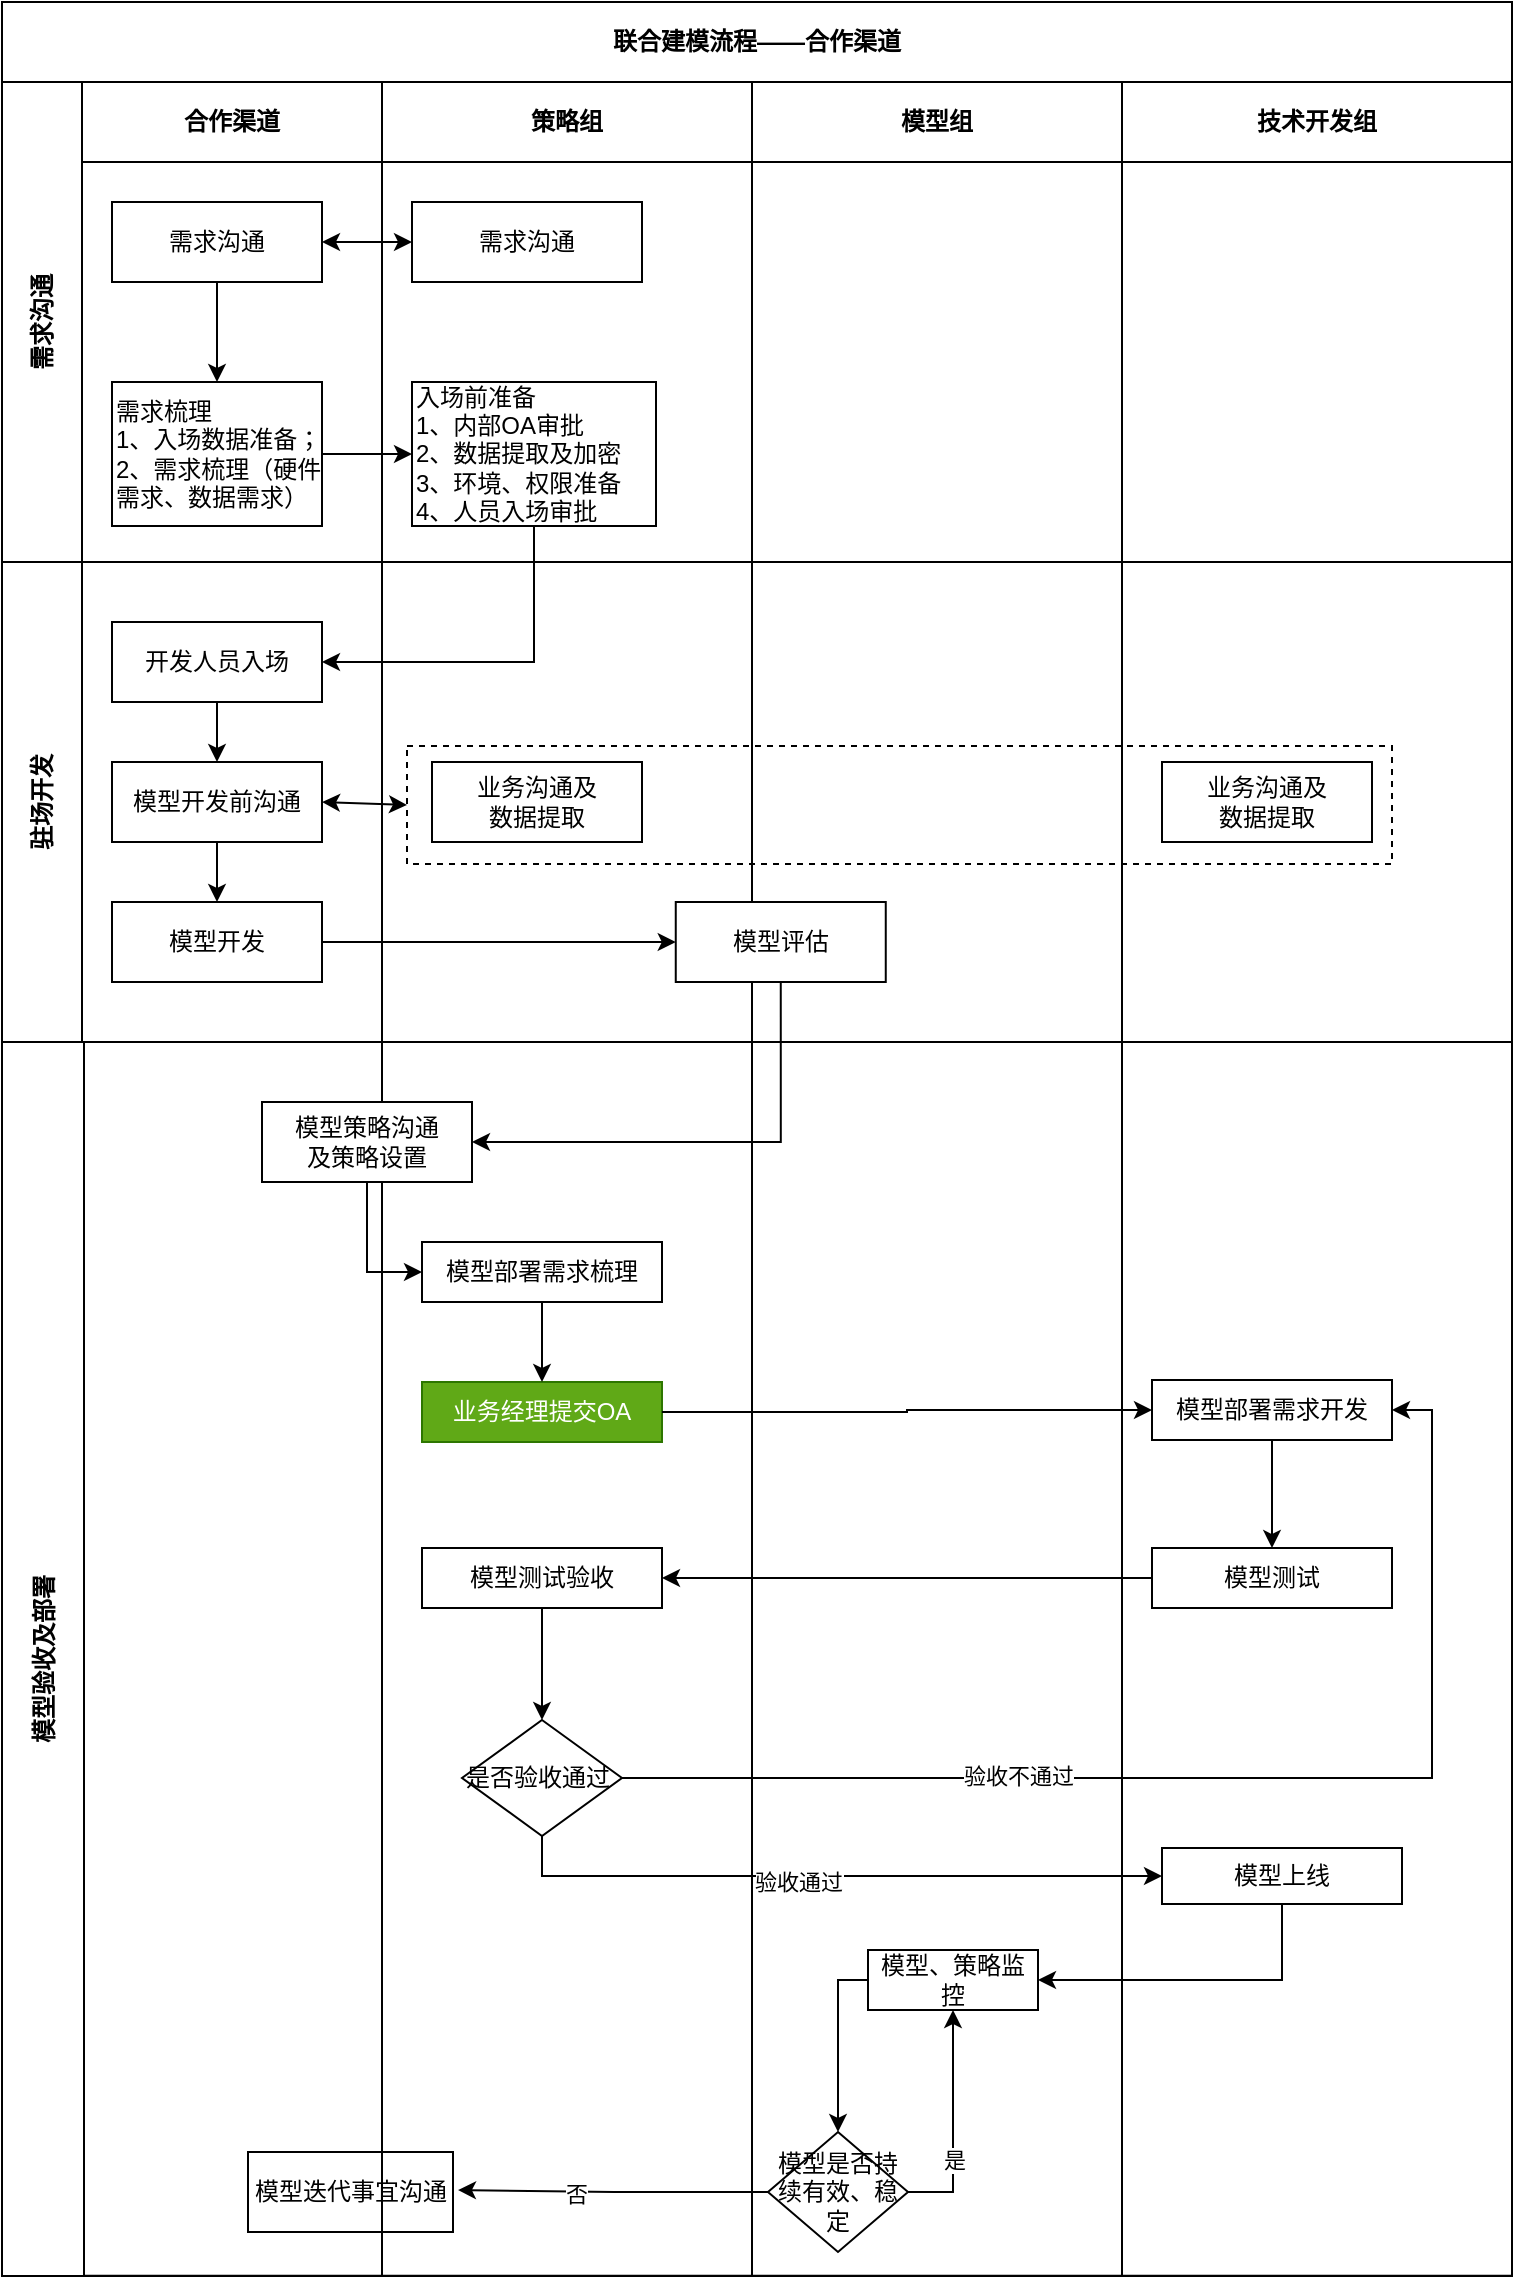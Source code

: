 <mxfile version="14.1.8" type="github" pages="2">
  <diagram id="9hgJzYPC9zcKJ9RrrAMs" name="资产方">
    <mxGraphModel dx="1452" dy="504" grid="0" gridSize="10" guides="1" tooltips="1" connect="1" arrows="1" fold="1" page="1" pageScale="1" pageWidth="827" pageHeight="1169" math="0" shadow="0">
      <root>
        <mxCell id="0" />
        <mxCell id="1" parent="0" />
        <mxCell id="ArWcl9WuuMD1pLtWOAH9-17" value="联合建模流程——合作渠道" style="shape=table;childLayout=tableLayout;rowLines=0;columnLines=0;startSize=40;html=1;whiteSpace=wrap;collapsible=0;recursiveResize=0;expand=0;pointerEvents=0;fontStyle=1;align=center;" parent="1" vertex="1">
          <mxGeometry x="19" y="17" width="755.0" height="1136.853" as="geometry" />
        </mxCell>
        <mxCell id="ArWcl9WuuMD1pLtWOAH9-18" value="需求沟通" style="swimlane;horizontal=0;points=[[0,0.5],[1,0.5]];portConstraint=eastwest;startSize=40;html=1;whiteSpace=wrap;collapsible=0;recursiveResize=0;expand=0;pointerEvents=0;fontStyle=1" parent="ArWcl9WuuMD1pLtWOAH9-17" vertex="1">
          <mxGeometry y="40" width="755.0" height="240" as="geometry" />
        </mxCell>
        <mxCell id="ArWcl9WuuMD1pLtWOAH9-19" value="合作渠道" style="swimlane;connectable=0;startSize=40;html=1;whiteSpace=wrap;collapsible=0;recursiveResize=0;expand=0;pointerEvents=0;align=center;" parent="ArWcl9WuuMD1pLtWOAH9-18" vertex="1">
          <mxGeometry x="40" width="150" height="240" as="geometry" />
        </mxCell>
        <mxCell id="ArWcl9WuuMD1pLtWOAH9-33" value="需求沟通" style="rounded=0;whiteSpace=wrap;html=1;" parent="ArWcl9WuuMD1pLtWOAH9-19" vertex="1">
          <mxGeometry x="15" y="60" width="105" height="40" as="geometry" />
        </mxCell>
        <mxCell id="ArWcl9WuuMD1pLtWOAH9-39" value="需求梳理&lt;br&gt;1、入场数据准备；&lt;br&gt;2、需求梳理（硬件需求、数据需求）" style="rounded=0;whiteSpace=wrap;html=1;align=left;" parent="ArWcl9WuuMD1pLtWOAH9-19" vertex="1">
          <mxGeometry x="15" y="150" width="105" height="72" as="geometry" />
        </mxCell>
        <mxCell id="ArWcl9WuuMD1pLtWOAH9-40" value="" style="edgeStyle=orthogonalEdgeStyle;rounded=0;orthogonalLoop=1;jettySize=auto;html=1;" parent="ArWcl9WuuMD1pLtWOAH9-19" source="ArWcl9WuuMD1pLtWOAH9-33" target="ArWcl9WuuMD1pLtWOAH9-39" edge="1">
          <mxGeometry relative="1" as="geometry" />
        </mxCell>
        <mxCell id="ArWcl9WuuMD1pLtWOAH9-20" value="策略组" style="swimlane;connectable=0;startSize=40;html=1;whiteSpace=wrap;collapsible=0;recursiveResize=0;expand=0;pointerEvents=0;" parent="ArWcl9WuuMD1pLtWOAH9-18" vertex="1">
          <mxGeometry x="190" width="185" height="240" as="geometry" />
        </mxCell>
        <mxCell id="ArWcl9WuuMD1pLtWOAH9-34" value="需求沟通" style="whiteSpace=wrap;html=1;rounded=0;" parent="ArWcl9WuuMD1pLtWOAH9-20" vertex="1">
          <mxGeometry x="15" y="60" width="115" height="40" as="geometry" />
        </mxCell>
        <mxCell id="ArWcl9WuuMD1pLtWOAH9-38" value="" style="endArrow=classic;startArrow=classic;html=1;exitX=1;exitY=0.5;exitDx=0;exitDy=0;" parent="ArWcl9WuuMD1pLtWOAH9-20" source="ArWcl9WuuMD1pLtWOAH9-33" edge="1">
          <mxGeometry width="50" height="50" relative="1" as="geometry">
            <mxPoint x="-35" y="130" as="sourcePoint" />
            <mxPoint x="15" y="80" as="targetPoint" />
          </mxGeometry>
        </mxCell>
        <mxCell id="ArWcl9WuuMD1pLtWOAH9-41" value="&lt;span&gt;入场前准备&lt;/span&gt;&lt;br&gt;&lt;span&gt;1、内部OA审批&lt;/span&gt;&lt;br&gt;&lt;span&gt;2、数据提取及加密&lt;/span&gt;&lt;br&gt;&lt;span&gt;3、环境、权限准备&lt;/span&gt;&lt;br&gt;&lt;span&gt;4、人员入场审批&lt;/span&gt;" style="whiteSpace=wrap;html=1;rounded=0;align=left;" parent="ArWcl9WuuMD1pLtWOAH9-20" vertex="1">
          <mxGeometry x="15" y="150" width="122" height="72" as="geometry" />
        </mxCell>
        <mxCell id="ArWcl9WuuMD1pLtWOAH9-21" value="模型组" style="swimlane;connectable=0;startSize=40;html=1;whiteSpace=wrap;collapsible=0;recursiveResize=0;expand=0;pointerEvents=0;" parent="ArWcl9WuuMD1pLtWOAH9-18" vertex="1">
          <mxGeometry x="375" width="185" height="240" as="geometry" />
        </mxCell>
        <mxCell id="ArWcl9WuuMD1pLtWOAH9-30" value="技术开发组" style="swimlane;connectable=0;startSize=40;html=1;whiteSpace=wrap;collapsible=0;recursiveResize=0;expand=0;pointerEvents=0;" parent="ArWcl9WuuMD1pLtWOAH9-18" vertex="1">
          <mxGeometry x="560" width="195" height="240" as="geometry" />
        </mxCell>
        <mxCell id="8gD1_Wheg0cguftqdnpY-1" style="edgeStyle=orthogonalEdgeStyle;rounded=0;orthogonalLoop=1;jettySize=auto;html=1;exitX=1;exitY=0.5;exitDx=0;exitDy=0;entryX=0;entryY=0.5;entryDx=0;entryDy=0;" parent="ArWcl9WuuMD1pLtWOAH9-18" source="ArWcl9WuuMD1pLtWOAH9-39" target="ArWcl9WuuMD1pLtWOAH9-41" edge="1">
          <mxGeometry relative="1" as="geometry" />
        </mxCell>
        <mxCell id="ArWcl9WuuMD1pLtWOAH9-22" value="驻场开发" style="swimlane;horizontal=0;points=[[0,0.5],[1,0.5]];portConstraint=eastwest;startSize=40;html=1;whiteSpace=wrap;collapsible=0;recursiveResize=0;expand=0;pointerEvents=0;" parent="ArWcl9WuuMD1pLtWOAH9-17" vertex="1">
          <mxGeometry y="280" width="755.0" height="240" as="geometry" />
        </mxCell>
        <mxCell id="ArWcl9WuuMD1pLtWOAH9-23" value="" style="swimlane;connectable=0;startSize=0;html=1;whiteSpace=wrap;collapsible=0;recursiveResize=0;expand=0;pointerEvents=0;" parent="ArWcl9WuuMD1pLtWOAH9-22" vertex="1">
          <mxGeometry x="40" width="150" height="240" as="geometry" />
        </mxCell>
        <mxCell id="ArWcl9WuuMD1pLtWOAH9-44" value="开发人员入场" style="rounded=0;whiteSpace=wrap;html=1;" parent="ArWcl9WuuMD1pLtWOAH9-23" vertex="1">
          <mxGeometry x="15" y="30" width="105" height="40" as="geometry" />
        </mxCell>
        <mxCell id="ArWcl9WuuMD1pLtWOAH9-46" value="模型开发前沟通" style="rounded=0;whiteSpace=wrap;html=1;" parent="ArWcl9WuuMD1pLtWOAH9-23" vertex="1">
          <mxGeometry x="15" y="100" width="105" height="40" as="geometry" />
        </mxCell>
        <mxCell id="ArWcl9WuuMD1pLtWOAH9-47" value="" style="edgeStyle=orthogonalEdgeStyle;rounded=0;orthogonalLoop=1;jettySize=auto;html=1;" parent="ArWcl9WuuMD1pLtWOAH9-23" source="ArWcl9WuuMD1pLtWOAH9-44" target="ArWcl9WuuMD1pLtWOAH9-46" edge="1">
          <mxGeometry relative="1" as="geometry" />
        </mxCell>
        <mxCell id="ArWcl9WuuMD1pLtWOAH9-51" value="模型开发" style="rounded=0;whiteSpace=wrap;html=1;" parent="ArWcl9WuuMD1pLtWOAH9-23" vertex="1">
          <mxGeometry x="15" y="170" width="105" height="40" as="geometry" />
        </mxCell>
        <mxCell id="ArWcl9WuuMD1pLtWOAH9-52" value="" style="edgeStyle=orthogonalEdgeStyle;rounded=0;orthogonalLoop=1;jettySize=auto;html=1;" parent="ArWcl9WuuMD1pLtWOAH9-23" source="ArWcl9WuuMD1pLtWOAH9-46" target="ArWcl9WuuMD1pLtWOAH9-51" edge="1">
          <mxGeometry relative="1" as="geometry" />
        </mxCell>
        <mxCell id="vp-XhyvQF6kYAxbwb8Vp-2" value="" style="endArrow=classic;startArrow=classic;html=1;entryX=0;entryY=0.5;entryDx=0;entryDy=0;" parent="ArWcl9WuuMD1pLtWOAH9-23" target="Yyvij0Wq_9OtrwVaSV_I-1" edge="1">
          <mxGeometry width="50" height="50" relative="1" as="geometry">
            <mxPoint x="120" y="120" as="sourcePoint" />
            <mxPoint x="170" y="74" as="targetPoint" />
          </mxGeometry>
        </mxCell>
        <mxCell id="ArWcl9WuuMD1pLtWOAH9-24" value="" style="swimlane;connectable=0;startSize=0;html=1;whiteSpace=wrap;collapsible=0;recursiveResize=0;expand=0;pointerEvents=0;" parent="ArWcl9WuuMD1pLtWOAH9-22" vertex="1">
          <mxGeometry x="190" width="185" height="240" as="geometry" />
        </mxCell>
        <mxCell id="Yyvij0Wq_9OtrwVaSV_I-1" value="" style="rounded=0;whiteSpace=wrap;html=1;dashed=1;" vertex="1" parent="ArWcl9WuuMD1pLtWOAH9-24">
          <mxGeometry x="12.5" y="92" width="492.5" height="59" as="geometry" />
        </mxCell>
        <mxCell id="ArWcl9WuuMD1pLtWOAH9-48" value="业务沟通及&lt;br&gt;数据提取" style="rounded=0;whiteSpace=wrap;html=1;" parent="ArWcl9WuuMD1pLtWOAH9-24" vertex="1">
          <mxGeometry x="25" y="100" width="105" height="40" as="geometry" />
        </mxCell>
        <mxCell id="ArWcl9WuuMD1pLtWOAH9-25" value="" style="swimlane;connectable=0;startSize=0;html=1;whiteSpace=wrap;collapsible=0;recursiveResize=0;expand=0;pointerEvents=0;" parent="ArWcl9WuuMD1pLtWOAH9-22" vertex="1">
          <mxGeometry x="375" width="185" height="240" as="geometry" />
        </mxCell>
        <mxCell id="ArWcl9WuuMD1pLtWOAH9-53" value="模型评估" style="rounded=0;whiteSpace=wrap;html=1;" parent="ArWcl9WuuMD1pLtWOAH9-25" vertex="1">
          <mxGeometry x="-38.12" y="170" width="105" height="40" as="geometry" />
        </mxCell>
        <mxCell id="ArWcl9WuuMD1pLtWOAH9-31" style="swimlane;connectable=0;startSize=0;html=1;whiteSpace=wrap;collapsible=0;recursiveResize=0;expand=0;pointerEvents=0;" parent="ArWcl9WuuMD1pLtWOAH9-22" vertex="1">
          <mxGeometry x="560" width="195" height="240" as="geometry" />
        </mxCell>
        <mxCell id="BTARKwdO6KOX8QQBM7NR-1" value="业务沟通及&lt;br&gt;数据提取" style="rounded=0;whiteSpace=wrap;html=1;" vertex="1" parent="ArWcl9WuuMD1pLtWOAH9-31">
          <mxGeometry x="20" y="100" width="105" height="40" as="geometry" />
        </mxCell>
        <mxCell id="ArWcl9WuuMD1pLtWOAH9-54" value="" style="edgeStyle=orthogonalEdgeStyle;rounded=0;orthogonalLoop=1;jettySize=auto;html=1;" parent="ArWcl9WuuMD1pLtWOAH9-22" source="ArWcl9WuuMD1pLtWOAH9-51" target="ArWcl9WuuMD1pLtWOAH9-53" edge="1">
          <mxGeometry relative="1" as="geometry" />
        </mxCell>
        <mxCell id="ArWcl9WuuMD1pLtWOAH9-26" value="模型验收及部署" style="swimlane;horizontal=0;points=[[0,0.5],[1,0.5]];portConstraint=eastwest;startSize=41;html=1;whiteSpace=wrap;collapsible=0;recursiveResize=0;expand=0;pointerEvents=0;" parent="ArWcl9WuuMD1pLtWOAH9-17" vertex="1">
          <mxGeometry y="520" width="755.0" height="617" as="geometry" />
        </mxCell>
        <mxCell id="ArWcl9WuuMD1pLtWOAH9-27" value="" style="swimlane;connectable=0;startSize=0;html=1;whiteSpace=wrap;collapsible=0;recursiveResize=0;expand=0;pointerEvents=0;" parent="ArWcl9WuuMD1pLtWOAH9-26" vertex="1">
          <mxGeometry x="41" width="149" height="617" as="geometry" />
        </mxCell>
        <mxCell id="ArWcl9WuuMD1pLtWOAH9-75" value="模型迭代事宜沟通" style="whiteSpace=wrap;html=1;" parent="ArWcl9WuuMD1pLtWOAH9-27" vertex="1">
          <mxGeometry x="82" y="555" width="102.5" height="40" as="geometry" />
        </mxCell>
        <mxCell id="ArWcl9WuuMD1pLtWOAH9-28" value="" style="swimlane;connectable=0;startSize=0;html=1;whiteSpace=wrap;collapsible=0;recursiveResize=0;expand=0;pointerEvents=0;" parent="ArWcl9WuuMD1pLtWOAH9-26" vertex="1">
          <mxGeometry x="190" width="185" height="617" as="geometry" />
        </mxCell>
        <mxCell id="ArWcl9WuuMD1pLtWOAH9-60" style="edgeStyle=orthogonalEdgeStyle;rounded=0;orthogonalLoop=1;jettySize=auto;html=1;entryX=0;entryY=0.5;entryDx=0;entryDy=0;" parent="ArWcl9WuuMD1pLtWOAH9-28" source="ArWcl9WuuMD1pLtWOAH9-55" target="ArWcl9WuuMD1pLtWOAH9-58" edge="1">
          <mxGeometry relative="1" as="geometry" />
        </mxCell>
        <mxCell id="ArWcl9WuuMD1pLtWOAH9-55" value="模型策略沟通&lt;br&gt;及策略设置" style="rounded=0;whiteSpace=wrap;html=1;" parent="ArWcl9WuuMD1pLtWOAH9-28" vertex="1">
          <mxGeometry x="-60" y="30" width="105" height="40" as="geometry" />
        </mxCell>
        <mxCell id="ArWcl9WuuMD1pLtWOAH9-58" value="模型部署需求梳理" style="whiteSpace=wrap;html=1;rounded=0;" parent="ArWcl9WuuMD1pLtWOAH9-28" vertex="1">
          <mxGeometry x="20" y="100" width="120" height="30" as="geometry" />
        </mxCell>
        <mxCell id="YY8DEFkTCSWvvJFTgVmC-1" value="业务经理提交OA" style="whiteSpace=wrap;html=1;rounded=0;fillColor=#60a917;strokeColor=#2D7600;fontColor=#ffffff;" vertex="1" parent="ArWcl9WuuMD1pLtWOAH9-28">
          <mxGeometry x="20" y="170" width="120" height="30" as="geometry" />
        </mxCell>
        <mxCell id="YY8DEFkTCSWvvJFTgVmC-2" value="" style="edgeStyle=orthogonalEdgeStyle;rounded=0;orthogonalLoop=1;jettySize=auto;html=1;" edge="1" parent="ArWcl9WuuMD1pLtWOAH9-28" source="ArWcl9WuuMD1pLtWOAH9-58" target="YY8DEFkTCSWvvJFTgVmC-1">
          <mxGeometry relative="1" as="geometry" />
        </mxCell>
        <mxCell id="ArWcl9WuuMD1pLtWOAH9-65" value="模型测试验收" style="whiteSpace=wrap;html=1;rounded=0;" parent="ArWcl9WuuMD1pLtWOAH9-28" vertex="1">
          <mxGeometry x="20" y="253" width="120" height="30" as="geometry" />
        </mxCell>
        <mxCell id="VrXUd9B--ijc8_T5kiMZ-1" value="是否验收通过" style="rhombus;whiteSpace=wrap;html=1;align=left;" parent="ArWcl9WuuMD1pLtWOAH9-28" vertex="1">
          <mxGeometry x="40" y="339" width="80" height="58" as="geometry" />
        </mxCell>
        <mxCell id="iTxdWwxeY5So2gBj8Yz0-2" style="edgeStyle=orthogonalEdgeStyle;rounded=0;orthogonalLoop=1;jettySize=auto;html=1;exitX=0.5;exitY=1;exitDx=0;exitDy=0;" parent="ArWcl9WuuMD1pLtWOAH9-28" source="ArWcl9WuuMD1pLtWOAH9-65" target="VrXUd9B--ijc8_T5kiMZ-1" edge="1">
          <mxGeometry relative="1" as="geometry" />
        </mxCell>
        <mxCell id="ArWcl9WuuMD1pLtWOAH9-29" value="" style="swimlane;connectable=0;startSize=0;html=1;whiteSpace=wrap;collapsible=0;recursiveResize=0;expand=0;pointerEvents=0;" parent="ArWcl9WuuMD1pLtWOAH9-26" vertex="1">
          <mxGeometry x="375" width="185" height="617" as="geometry" />
        </mxCell>
        <mxCell id="E9-gYGg3IEnUSvX5F-zF-1" style="edgeStyle=orthogonalEdgeStyle;rounded=0;orthogonalLoop=1;jettySize=auto;html=1;entryX=0.5;entryY=0;entryDx=0;entryDy=0;exitX=0;exitY=0.5;exitDx=0;exitDy=0;" edge="1" parent="ArWcl9WuuMD1pLtWOAH9-29" source="ArWcl9WuuMD1pLtWOAH9-69" target="ArWcl9WuuMD1pLtWOAH9-72">
          <mxGeometry relative="1" as="geometry">
            <Array as="points">
              <mxPoint x="43" y="469" />
            </Array>
          </mxGeometry>
        </mxCell>
        <mxCell id="ArWcl9WuuMD1pLtWOAH9-69" value="模型、策略监控" style="whiteSpace=wrap;html=1;rounded=0;" parent="ArWcl9WuuMD1pLtWOAH9-29" vertex="1">
          <mxGeometry x="58" y="454" width="85" height="30" as="geometry" />
        </mxCell>
        <mxCell id="ArWcl9WuuMD1pLtWOAH9-72" value="模型是否持续有效、稳定" style="rhombus;whiteSpace=wrap;html=1;" parent="ArWcl9WuuMD1pLtWOAH9-29" vertex="1">
          <mxGeometry x="8" y="545" width="70" height="60" as="geometry" />
        </mxCell>
        <mxCell id="ArWcl9WuuMD1pLtWOAH9-74" style="edgeStyle=orthogonalEdgeStyle;rounded=0;orthogonalLoop=1;jettySize=auto;html=1;entryX=0.5;entryY=1;entryDx=0;entryDy=0;exitX=1;exitY=0.5;exitDx=0;exitDy=0;" parent="ArWcl9WuuMD1pLtWOAH9-29" source="ArWcl9WuuMD1pLtWOAH9-72" edge="1" target="ArWcl9WuuMD1pLtWOAH9-69">
          <mxGeometry relative="1" as="geometry">
            <mxPoint x="20" y="516" as="targetPoint" />
            <mxPoint x="100" y="575" as="sourcePoint" />
          </mxGeometry>
        </mxCell>
        <mxCell id="ArWcl9WuuMD1pLtWOAH9-78" value="是" style="edgeLabel;html=1;align=center;verticalAlign=middle;resizable=0;points=[];" parent="ArWcl9WuuMD1pLtWOAH9-74" vertex="1" connectable="0">
          <mxGeometry x="-0.312" relative="1" as="geometry">
            <mxPoint as="offset" />
          </mxGeometry>
        </mxCell>
        <mxCell id="ArWcl9WuuMD1pLtWOAH9-32" style="swimlane;connectable=0;startSize=0;html=1;whiteSpace=wrap;collapsible=0;recursiveResize=0;expand=0;pointerEvents=0;" parent="ArWcl9WuuMD1pLtWOAH9-26" vertex="1">
          <mxGeometry x="560" width="195" height="617" as="geometry" />
        </mxCell>
        <mxCell id="ArWcl9WuuMD1pLtWOAH9-61" value="模型部署需求开发" style="whiteSpace=wrap;html=1;rounded=0;" parent="ArWcl9WuuMD1pLtWOAH9-32" vertex="1">
          <mxGeometry x="15" y="169" width="120" height="30" as="geometry" />
        </mxCell>
        <mxCell id="ArWcl9WuuMD1pLtWOAH9-63" value="模型测试" style="whiteSpace=wrap;html=1;rounded=0;" parent="ArWcl9WuuMD1pLtWOAH9-32" vertex="1">
          <mxGeometry x="15" y="253" width="120" height="30" as="geometry" />
        </mxCell>
        <mxCell id="ArWcl9WuuMD1pLtWOAH9-64" value="" style="edgeStyle=orthogonalEdgeStyle;rounded=0;orthogonalLoop=1;jettySize=auto;html=1;" parent="ArWcl9WuuMD1pLtWOAH9-32" source="ArWcl9WuuMD1pLtWOAH9-61" target="ArWcl9WuuMD1pLtWOAH9-63" edge="1">
          <mxGeometry relative="1" as="geometry" />
        </mxCell>
        <mxCell id="ArWcl9WuuMD1pLtWOAH9-67" value="模型上线" style="whiteSpace=wrap;html=1;rounded=0;" parent="ArWcl9WuuMD1pLtWOAH9-32" vertex="1">
          <mxGeometry x="20" y="403" width="120" height="28" as="geometry" />
        </mxCell>
        <mxCell id="ArWcl9WuuMD1pLtWOAH9-62" value="" style="edgeStyle=orthogonalEdgeStyle;rounded=0;orthogonalLoop=1;jettySize=auto;html=1;entryX=0;entryY=0.5;entryDx=0;entryDy=0;exitX=1;exitY=0.5;exitDx=0;exitDy=0;" parent="ArWcl9WuuMD1pLtWOAH9-26" source="YY8DEFkTCSWvvJFTgVmC-1" target="ArWcl9WuuMD1pLtWOAH9-61" edge="1">
          <mxGeometry relative="1" as="geometry">
            <mxPoint x="334" y="203" as="sourcePoint" />
          </mxGeometry>
        </mxCell>
        <mxCell id="ArWcl9WuuMD1pLtWOAH9-66" value="" style="edgeStyle=orthogonalEdgeStyle;rounded=0;orthogonalLoop=1;jettySize=auto;html=1;entryX=1;entryY=0.5;entryDx=0;entryDy=0;" parent="ArWcl9WuuMD1pLtWOAH9-26" source="ArWcl9WuuMD1pLtWOAH9-63" target="ArWcl9WuuMD1pLtWOAH9-65" edge="1">
          <mxGeometry relative="1" as="geometry" />
        </mxCell>
        <mxCell id="ArWcl9WuuMD1pLtWOAH9-76" value="" style="edgeStyle=orthogonalEdgeStyle;rounded=0;orthogonalLoop=1;jettySize=auto;html=1;" parent="ArWcl9WuuMD1pLtWOAH9-26" source="ArWcl9WuuMD1pLtWOAH9-72" edge="1">
          <mxGeometry relative="1" as="geometry">
            <mxPoint x="228" y="574" as="targetPoint" />
          </mxGeometry>
        </mxCell>
        <mxCell id="ArWcl9WuuMD1pLtWOAH9-77" value="否" style="edgeLabel;html=1;align=center;verticalAlign=middle;resizable=0;points=[];" parent="ArWcl9WuuMD1pLtWOAH9-76" vertex="1" connectable="0">
          <mxGeometry x="0.25" y="1" relative="1" as="geometry">
            <mxPoint as="offset" />
          </mxGeometry>
        </mxCell>
        <mxCell id="iTxdWwxeY5So2gBj8Yz0-4" style="edgeStyle=orthogonalEdgeStyle;rounded=0;orthogonalLoop=1;jettySize=auto;html=1;entryX=0;entryY=0.5;entryDx=0;entryDy=0;exitX=0.5;exitY=1;exitDx=0;exitDy=0;" parent="ArWcl9WuuMD1pLtWOAH9-26" source="VrXUd9B--ijc8_T5kiMZ-1" target="ArWcl9WuuMD1pLtWOAH9-67" edge="1">
          <mxGeometry relative="1" as="geometry">
            <mxPoint x="407.5" y="381" as="sourcePoint" />
          </mxGeometry>
        </mxCell>
        <mxCell id="iTxdWwxeY5So2gBj8Yz0-7" value="验收通过" style="edgeLabel;html=1;align=center;verticalAlign=middle;resizable=0;points=[];" parent="iTxdWwxeY5So2gBj8Yz0-4" vertex="1" connectable="0">
          <mxGeometry x="-0.106" y="-3" relative="1" as="geometry">
            <mxPoint as="offset" />
          </mxGeometry>
        </mxCell>
        <mxCell id="iTxdWwxeY5So2gBj8Yz0-5" style="edgeStyle=orthogonalEdgeStyle;rounded=0;orthogonalLoop=1;jettySize=auto;html=1;exitX=1;exitY=0.5;exitDx=0;exitDy=0;entryX=1;entryY=0.5;entryDx=0;entryDy=0;" parent="ArWcl9WuuMD1pLtWOAH9-26" source="VrXUd9B--ijc8_T5kiMZ-1" target="ArWcl9WuuMD1pLtWOAH9-61" edge="1">
          <mxGeometry relative="1" as="geometry" />
        </mxCell>
        <mxCell id="iTxdWwxeY5So2gBj8Yz0-6" value="验收不通过" style="edgeLabel;html=1;align=center;verticalAlign=middle;resizable=0;points=[];" parent="iTxdWwxeY5So2gBj8Yz0-5" vertex="1" connectable="0">
          <mxGeometry x="-0.349" y="1" relative="1" as="geometry">
            <mxPoint as="offset" />
          </mxGeometry>
        </mxCell>
        <mxCell id="x49Wy7c9G-RYfZ9rzkiz-2" style="edgeStyle=orthogonalEdgeStyle;rounded=0;orthogonalLoop=1;jettySize=auto;html=1;entryX=1;entryY=0.5;entryDx=0;entryDy=0;exitX=0.5;exitY=1;exitDx=0;exitDy=0;" parent="ArWcl9WuuMD1pLtWOAH9-26" source="ArWcl9WuuMD1pLtWOAH9-67" target="ArWcl9WuuMD1pLtWOAH9-69" edge="1">
          <mxGeometry relative="1" as="geometry" />
        </mxCell>
        <mxCell id="dLwiTaNwSzfjlPnE9AMy-1" style="edgeStyle=orthogonalEdgeStyle;rounded=0;orthogonalLoop=1;jettySize=auto;html=1;exitX=0.5;exitY=1;exitDx=0;exitDy=0;entryX=1;entryY=0.5;entryDx=0;entryDy=0;" parent="ArWcl9WuuMD1pLtWOAH9-17" source="ArWcl9WuuMD1pLtWOAH9-53" target="ArWcl9WuuMD1pLtWOAH9-55" edge="1">
          <mxGeometry relative="1" as="geometry" />
        </mxCell>
        <mxCell id="vp-XhyvQF6kYAxbwb8Vp-1" style="edgeStyle=orthogonalEdgeStyle;rounded=0;orthogonalLoop=1;jettySize=auto;html=1;exitX=0.5;exitY=1;exitDx=0;exitDy=0;entryX=1;entryY=0.5;entryDx=0;entryDy=0;" parent="ArWcl9WuuMD1pLtWOAH9-17" source="ArWcl9WuuMD1pLtWOAH9-41" target="ArWcl9WuuMD1pLtWOAH9-44" edge="1">
          <mxGeometry relative="1" as="geometry" />
        </mxCell>
      </root>
    </mxGraphModel>
  </diagram>
  <diagram name="三方" id="86PxQM58uB2Q3ptGZd8X">
    <mxGraphModel dx="1763" dy="691" grid="0" gridSize="10" guides="1" tooltips="1" connect="1" arrows="1" fold="1" page="1" pageScale="1" pageWidth="827" pageHeight="1169" math="0" shadow="0">
      <root>
        <mxCell id="wBUEtHGvzGpiYf_AuA1c-0" />
        <mxCell id="wBUEtHGvzGpiYf_AuA1c-1" parent="wBUEtHGvzGpiYf_AuA1c-0" />
        <mxCell id="wBUEtHGvzGpiYf_AuA1c-2" value="联合建模流程——三方数据" style="shape=table;childLayout=tableLayout;rowLines=0;columnLines=0;startSize=40;html=1;whiteSpace=wrap;collapsible=0;recursiveResize=0;expand=0;pointerEvents=0;fontStyle=1;align=center;" parent="wBUEtHGvzGpiYf_AuA1c-1" vertex="1">
          <mxGeometry x="32" y="18" width="780.5" height="1142.679" as="geometry" />
        </mxCell>
        <mxCell id="wBUEtHGvzGpiYf_AuA1c-3" value="需求沟通" style="swimlane;horizontal=0;points=[[0,0.5],[1,0.5]];portConstraint=eastwest;startSize=40;html=1;whiteSpace=wrap;collapsible=0;recursiveResize=0;expand=0;pointerEvents=0;fontStyle=1" parent="wBUEtHGvzGpiYf_AuA1c-2" vertex="1">
          <mxGeometry y="40" width="780.5" height="234" as="geometry" />
        </mxCell>
        <mxCell id="wBUEtHGvzGpiYf_AuA1c-4" value="三方数据" style="swimlane;connectable=0;startSize=40;html=1;whiteSpace=wrap;collapsible=0;recursiveResize=0;expand=0;pointerEvents=0;" parent="wBUEtHGvzGpiYf_AuA1c-3" vertex="1">
          <mxGeometry x="40" width="167" height="234" as="geometry" />
        </mxCell>
        <mxCell id="wBUEtHGvzGpiYf_AuA1c-5" value="需求沟通" style="rounded=0;whiteSpace=wrap;html=1;" parent="wBUEtHGvzGpiYf_AuA1c-4" vertex="1">
          <mxGeometry x="15" y="60" width="129" height="40" as="geometry" />
        </mxCell>
        <mxCell id="wBUEtHGvzGpiYf_AuA1c-6" value="需求梳理&lt;br&gt;1、数据需求（数据量、数据字段、数据区间）&lt;br&gt;2、硬件要求（环境、系统配置）" style="rounded=0;whiteSpace=wrap;html=1;align=left;" parent="wBUEtHGvzGpiYf_AuA1c-4" vertex="1">
          <mxGeometry x="7.5" y="136" width="143.5" height="78" as="geometry" />
        </mxCell>
        <mxCell id="wBUEtHGvzGpiYf_AuA1c-7" value="" style="edgeStyle=orthogonalEdgeStyle;rounded=0;orthogonalLoop=1;jettySize=auto;html=1;" parent="wBUEtHGvzGpiYf_AuA1c-4" source="wBUEtHGvzGpiYf_AuA1c-5" target="wBUEtHGvzGpiYf_AuA1c-6" edge="1">
          <mxGeometry relative="1" as="geometry" />
        </mxCell>
        <mxCell id="wBUEtHGvzGpiYf_AuA1c-8" value="策略组" style="swimlane;connectable=0;startSize=40;html=1;whiteSpace=wrap;collapsible=0;recursiveResize=0;expand=0;pointerEvents=0;" parent="wBUEtHGvzGpiYf_AuA1c-3" vertex="1">
          <mxGeometry x="207" width="204" height="234" as="geometry" />
        </mxCell>
        <mxCell id="wBUEtHGvzGpiYf_AuA1c-9" value="需求沟通" style="whiteSpace=wrap;html=1;rounded=0;" parent="wBUEtHGvzGpiYf_AuA1c-8" vertex="1">
          <mxGeometry x="15" y="60" width="115" height="40" as="geometry" />
        </mxCell>
        <mxCell id="wBUEtHGvzGpiYf_AuA1c-10" value="" style="endArrow=classic;startArrow=classic;html=1;exitX=1;exitY=0.5;exitDx=0;exitDy=0;" parent="wBUEtHGvzGpiYf_AuA1c-8" source="wBUEtHGvzGpiYf_AuA1c-5" edge="1">
          <mxGeometry width="50" height="50" relative="1" as="geometry">
            <mxPoint x="-35" y="130" as="sourcePoint" />
            <mxPoint x="15" y="80" as="targetPoint" />
          </mxGeometry>
        </mxCell>
        <mxCell id="wBUEtHGvzGpiYf_AuA1c-11" value="入场前准备&lt;br&gt;1、内部审批&lt;br&gt;2、数据提取及加密&lt;br&gt;3、环境、权限准备&lt;br&gt;4、人员入场审批" style="whiteSpace=wrap;html=1;rounded=0;align=left;" parent="wBUEtHGvzGpiYf_AuA1c-8" vertex="1">
          <mxGeometry x="15" y="140" width="115" height="70" as="geometry" />
        </mxCell>
        <mxCell id="wBUEtHGvzGpiYf_AuA1c-13" value="模型组" style="swimlane;connectable=0;startSize=40;html=1;whiteSpace=wrap;collapsible=0;recursiveResize=0;expand=0;pointerEvents=0;" parent="wBUEtHGvzGpiYf_AuA1c-3" vertex="1">
          <mxGeometry x="411" width="168" height="234" as="geometry" />
        </mxCell>
        <mxCell id="wBUEtHGvzGpiYf_AuA1c-14" value="技术开发组" style="swimlane;connectable=0;startSize=40;html=1;whiteSpace=wrap;collapsible=0;recursiveResize=0;expand=0;pointerEvents=0;" parent="wBUEtHGvzGpiYf_AuA1c-3" vertex="1">
          <mxGeometry x="579" width="202" height="234" as="geometry" />
        </mxCell>
        <mxCell id="GBaSO3VjDCnRQ0Q_XL8A-0" style="edgeStyle=orthogonalEdgeStyle;rounded=0;orthogonalLoop=1;jettySize=auto;html=1;exitX=1;exitY=0.5;exitDx=0;exitDy=0;entryX=0;entryY=0.5;entryDx=0;entryDy=0;" parent="wBUEtHGvzGpiYf_AuA1c-3" source="wBUEtHGvzGpiYf_AuA1c-6" target="wBUEtHGvzGpiYf_AuA1c-11" edge="1">
          <mxGeometry relative="1" as="geometry" />
        </mxCell>
        <mxCell id="wBUEtHGvzGpiYf_AuA1c-15" value="驻场开发" style="swimlane;horizontal=0;points=[[0,0.5],[1,0.5]];portConstraint=eastwest;startSize=40;html=1;whiteSpace=wrap;collapsible=0;recursiveResize=0;expand=0;pointerEvents=0;" parent="wBUEtHGvzGpiYf_AuA1c-2" vertex="1">
          <mxGeometry y="274" width="780.5" height="210" as="geometry" />
        </mxCell>
        <mxCell id="wBUEtHGvzGpiYf_AuA1c-16" value="" style="swimlane;connectable=0;startSize=0;html=1;whiteSpace=wrap;collapsible=0;recursiveResize=0;expand=0;pointerEvents=0;" parent="wBUEtHGvzGpiYf_AuA1c-15" vertex="1">
          <mxGeometry x="40" width="167" height="210" as="geometry" />
        </mxCell>
        <mxCell id="wBUEtHGvzGpiYf_AuA1c-17" value="开发人员入场" style="rounded=0;whiteSpace=wrap;html=1;" parent="wBUEtHGvzGpiYf_AuA1c-16" vertex="1">
          <mxGeometry x="15" y="17" width="105" height="40" as="geometry" />
        </mxCell>
        <mxCell id="wBUEtHGvzGpiYf_AuA1c-18" value="模型开发前沟通" style="rounded=0;whiteSpace=wrap;html=1;" parent="wBUEtHGvzGpiYf_AuA1c-16" vertex="1">
          <mxGeometry x="15" y="87" width="105" height="40" as="geometry" />
        </mxCell>
        <mxCell id="wBUEtHGvzGpiYf_AuA1c-19" value="" style="edgeStyle=orthogonalEdgeStyle;rounded=0;orthogonalLoop=1;jettySize=auto;html=1;" parent="wBUEtHGvzGpiYf_AuA1c-16" source="wBUEtHGvzGpiYf_AuA1c-17" target="wBUEtHGvzGpiYf_AuA1c-18" edge="1">
          <mxGeometry relative="1" as="geometry" />
        </mxCell>
        <mxCell id="wBUEtHGvzGpiYf_AuA1c-20" value="模型开发&lt;br&gt;提交验收" style="rounded=0;whiteSpace=wrap;html=1;" parent="wBUEtHGvzGpiYf_AuA1c-16" vertex="1">
          <mxGeometry x="15" y="152" width="105" height="40" as="geometry" />
        </mxCell>
        <mxCell id="wBUEtHGvzGpiYf_AuA1c-21" value="" style="edgeStyle=orthogonalEdgeStyle;rounded=0;orthogonalLoop=1;jettySize=auto;html=1;" parent="wBUEtHGvzGpiYf_AuA1c-16" source="wBUEtHGvzGpiYf_AuA1c-18" target="wBUEtHGvzGpiYf_AuA1c-20" edge="1">
          <mxGeometry relative="1" as="geometry" />
        </mxCell>
        <mxCell id="wBUEtHGvzGpiYf_AuA1c-59" value="" style="endArrow=classic;startArrow=classic;html=1;entryX=0;entryY=0.5;entryDx=0;entryDy=0;" parent="wBUEtHGvzGpiYf_AuA1c-16" target="wBUEtHGvzGpiYf_AuA1c-23" edge="1">
          <mxGeometry width="50" height="50" relative="1" as="geometry">
            <mxPoint x="120" y="107" as="sourcePoint" />
            <mxPoint x="170" y="57" as="targetPoint" />
          </mxGeometry>
        </mxCell>
        <mxCell id="wBUEtHGvzGpiYf_AuA1c-22" value="" style="swimlane;connectable=0;startSize=0;html=1;whiteSpace=wrap;collapsible=0;recursiveResize=0;expand=0;pointerEvents=0;" parent="wBUEtHGvzGpiYf_AuA1c-15" vertex="1">
          <mxGeometry x="207" width="204" height="210" as="geometry" />
        </mxCell>
        <mxCell id="wBUEtHGvzGpiYf_AuA1c-23" value="业务数据沟通" style="rounded=0;whiteSpace=wrap;html=1;" parent="wBUEtHGvzGpiYf_AuA1c-22" vertex="1">
          <mxGeometry x="25" y="87" width="105" height="40" as="geometry" />
        </mxCell>
        <mxCell id="wBUEtHGvzGpiYf_AuA1c-24" value="" style="swimlane;connectable=0;startSize=0;html=1;whiteSpace=wrap;collapsible=0;recursiveResize=0;expand=0;pointerEvents=0;" parent="wBUEtHGvzGpiYf_AuA1c-15" vertex="1">
          <mxGeometry x="411" width="168" height="210" as="geometry" />
        </mxCell>
        <mxCell id="wBUEtHGvzGpiYf_AuA1c-26" style="swimlane;connectable=0;startSize=0;html=1;whiteSpace=wrap;collapsible=0;recursiveResize=0;expand=0;pointerEvents=0;" parent="wBUEtHGvzGpiYf_AuA1c-15" vertex="1">
          <mxGeometry x="579" width="202" height="210" as="geometry" />
        </mxCell>
        <mxCell id="wBUEtHGvzGpiYf_AuA1c-29" value="模型验收及部署" style="swimlane;horizontal=0;points=[[0,0.5],[1,0.5]];portConstraint=eastwest;startSize=40;html=1;whiteSpace=wrap;collapsible=0;recursiveResize=0;expand=0;pointerEvents=0;" parent="wBUEtHGvzGpiYf_AuA1c-2" vertex="1">
          <mxGeometry y="484" width="780.5" height="659" as="geometry" />
        </mxCell>
        <mxCell id="wBUEtHGvzGpiYf_AuA1c-30" value="" style="swimlane;connectable=0;startSize=0;html=1;whiteSpace=wrap;collapsible=0;recursiveResize=0;expand=0;pointerEvents=0;" parent="wBUEtHGvzGpiYf_AuA1c-29" vertex="1">
          <mxGeometry x="40" width="167" height="659" as="geometry" />
        </mxCell>
        <mxCell id="wBUEtHGvzGpiYf_AuA1c-32" value="" style="swimlane;connectable=0;startSize=0;html=1;whiteSpace=wrap;collapsible=0;recursiveResize=0;expand=0;pointerEvents=0;" parent="wBUEtHGvzGpiYf_AuA1c-29" vertex="1">
          <mxGeometry x="207" width="204" height="659" as="geometry" />
        </mxCell>
        <mxCell id="wBUEtHGvzGpiYf_AuA1c-35" value="模型部署需求梳理" style="whiteSpace=wrap;html=1;rounded=0;" parent="wBUEtHGvzGpiYf_AuA1c-32" vertex="1">
          <mxGeometry x="42" y="208" width="120" height="30" as="geometry" />
        </mxCell>
        <mxCell id="wBUEtHGvzGpiYf_AuA1c-38" value="模型是否持续有效、稳定" style="rhombus;whiteSpace=wrap;html=1;" parent="wBUEtHGvzGpiYf_AuA1c-32" vertex="1">
          <mxGeometry x="215" y="568" width="64" height="60" as="geometry" />
        </mxCell>
        <mxCell id="mdDtG9LoGnWrL59QnnY7-5" value="验收拒绝" style="edgeStyle=orthogonalEdgeStyle;rounded=0;orthogonalLoop=1;jettySize=auto;html=1;exitX=0;exitY=0.5;exitDx=0;exitDy=0;entryX=0.5;entryY=0;entryDx=0;entryDy=0;entryPerimeter=0;" parent="wBUEtHGvzGpiYf_AuA1c-32" source="mdDtG9LoGnWrL59QnnY7-2" target="mdDtG9LoGnWrL59QnnY7-4" edge="1">
          <mxGeometry relative="1" as="geometry" />
        </mxCell>
        <mxCell id="mdDtG9LoGnWrL59QnnY7-6" value="验收通过" style="edgeStyle=orthogonalEdgeStyle;rounded=0;orthogonalLoop=1;jettySize=auto;html=1;" parent="wBUEtHGvzGpiYf_AuA1c-32" source="mdDtG9LoGnWrL59QnnY7-2" target="wBUEtHGvzGpiYf_AuA1c-35" edge="1">
          <mxGeometry relative="1" as="geometry" />
        </mxCell>
        <mxCell id="mdDtG9LoGnWrL59QnnY7-2" value="模型验收评审" style="rhombus;whiteSpace=wrap;html=1;align=left;" parent="wBUEtHGvzGpiYf_AuA1c-32" vertex="1">
          <mxGeometry x="63" y="65" width="80" height="80" as="geometry" />
        </mxCell>
        <mxCell id="mdDtG9LoGnWrL59QnnY7-4" value="终止/&lt;br&gt;重新开发" style="strokeWidth=2;html=1;shape=mxgraph.flowchart.terminator;whiteSpace=wrap;align=center;" parent="wBUEtHGvzGpiYf_AuA1c-32" vertex="1">
          <mxGeometry x="2.5" y="148" width="71.5" height="35" as="geometry" />
        </mxCell>
        <mxCell id="wBUEtHGvzGpiYf_AuA1c-31" value="模型后续事宜沟通" style="whiteSpace=wrap;html=1;" parent="wBUEtHGvzGpiYf_AuA1c-32" vertex="1">
          <mxGeometry x="-63" y="578" width="102.5" height="40" as="geometry" />
        </mxCell>
        <mxCell id="wBUEtHGvzGpiYf_AuA1c-50" value="" style="edgeStyle=orthogonalEdgeStyle;rounded=0;orthogonalLoop=1;jettySize=auto;html=1;" parent="wBUEtHGvzGpiYf_AuA1c-32" source="wBUEtHGvzGpiYf_AuA1c-38" target="wBUEtHGvzGpiYf_AuA1c-31" edge="1">
          <mxGeometry relative="1" as="geometry" />
        </mxCell>
        <mxCell id="wBUEtHGvzGpiYf_AuA1c-51" value="否" style="edgeLabel;html=1;align=center;verticalAlign=middle;resizable=0;points=[];" parent="wBUEtHGvzGpiYf_AuA1c-50" vertex="1" connectable="0">
          <mxGeometry x="0.25" y="1" relative="1" as="geometry">
            <mxPoint as="offset" />
          </mxGeometry>
        </mxCell>
        <mxCell id="wBUEtHGvzGpiYf_AuA1c-39" value="" style="swimlane;connectable=0;startSize=0;html=1;whiteSpace=wrap;collapsible=0;recursiveResize=0;expand=0;pointerEvents=0;" parent="wBUEtHGvzGpiYf_AuA1c-29" vertex="1">
          <mxGeometry x="411" width="168" height="659" as="geometry" />
        </mxCell>
        <mxCell id="wBUEtHGvzGpiYf_AuA1c-25" value="模型验收评估" style="rounded=0;whiteSpace=wrap;html=1;" parent="wBUEtHGvzGpiYf_AuA1c-39" vertex="1">
          <mxGeometry x="15" y="15" width="105" height="40" as="geometry" />
        </mxCell>
        <mxCell id="wBUEtHGvzGpiYf_AuA1c-62" value="模型验收结论" style="rounded=0;whiteSpace=wrap;html=1;" parent="wBUEtHGvzGpiYf_AuA1c-39" vertex="1">
          <mxGeometry x="15" y="85" width="105" height="40" as="geometry" />
        </mxCell>
        <mxCell id="wBUEtHGvzGpiYf_AuA1c-63" value="" style="edgeStyle=orthogonalEdgeStyle;rounded=0;orthogonalLoop=1;jettySize=auto;html=1;" parent="wBUEtHGvzGpiYf_AuA1c-39" source="wBUEtHGvzGpiYf_AuA1c-25" target="wBUEtHGvzGpiYf_AuA1c-62" edge="1">
          <mxGeometry relative="1" as="geometry" />
        </mxCell>
        <mxCell id="mdDtG9LoGnWrL59QnnY7-1" style="edgeStyle=orthogonalEdgeStyle;rounded=0;orthogonalLoop=1;jettySize=auto;html=1;exitX=0.5;exitY=1;exitDx=0;exitDy=0;" parent="wBUEtHGvzGpiYf_AuA1c-39" source="uuSMRH5WSLxOR4Zse8xK-0" target="wBUEtHGvzGpiYf_AuA1c-65" edge="1">
          <mxGeometry relative="1" as="geometry" />
        </mxCell>
        <mxCell id="uuSMRH5WSLxOR4Zse8xK-0" value="模型测试验收" style="whiteSpace=wrap;html=1;rounded=0;" parent="wBUEtHGvzGpiYf_AuA1c-39" vertex="1">
          <mxGeometry x="-146" y="274" width="111" height="44" as="geometry" />
        </mxCell>
        <mxCell id="wBUEtHGvzGpiYf_AuA1c-65" value="模型上线&lt;br&gt;测试验收" style="rhombus;whiteSpace=wrap;html=1;align=center;" parent="wBUEtHGvzGpiYf_AuA1c-39" vertex="1">
          <mxGeometry x="-128" y="362" width="75" height="74" as="geometry" />
        </mxCell>
        <mxCell id="wBUEtHGvzGpiYf_AuA1c-37" value="模型监控" style="whiteSpace=wrap;html=1;rounded=0;" parent="wBUEtHGvzGpiYf_AuA1c-39" vertex="1">
          <mxGeometry x="60" y="485" width="81" height="30" as="geometry" />
        </mxCell>
        <mxCell id="wBUEtHGvzGpiYf_AuA1c-41" style="swimlane;connectable=0;startSize=0;html=1;whiteSpace=wrap;collapsible=0;recursiveResize=0;expand=0;pointerEvents=0;" parent="wBUEtHGvzGpiYf_AuA1c-29" vertex="1">
          <mxGeometry x="579" width="202" height="659" as="geometry" />
        </mxCell>
        <mxCell id="wBUEtHGvzGpiYf_AuA1c-42" value="模型部署需求开发" style="whiteSpace=wrap;html=1;rounded=0;" parent="wBUEtHGvzGpiYf_AuA1c-41" vertex="1">
          <mxGeometry x="17" y="201" width="120" height="30" as="geometry" />
        </mxCell>
        <mxCell id="wBUEtHGvzGpiYf_AuA1c-43" value="模型测试&lt;br&gt;（测试方法、测试案例）" style="whiteSpace=wrap;html=1;rounded=0;" parent="wBUEtHGvzGpiYf_AuA1c-41" vertex="1">
          <mxGeometry x="12" y="274" width="130" height="44" as="geometry" />
        </mxCell>
        <mxCell id="wBUEtHGvzGpiYf_AuA1c-44" value="" style="edgeStyle=orthogonalEdgeStyle;rounded=0;orthogonalLoop=1;jettySize=auto;html=1;" parent="wBUEtHGvzGpiYf_AuA1c-41" source="wBUEtHGvzGpiYf_AuA1c-42" target="wBUEtHGvzGpiYf_AuA1c-43" edge="1">
          <mxGeometry relative="1" as="geometry" />
        </mxCell>
        <mxCell id="wBUEtHGvzGpiYf_AuA1c-45" value="模型上线" style="whiteSpace=wrap;html=1;rounded=0;" parent="wBUEtHGvzGpiYf_AuA1c-41" vertex="1">
          <mxGeometry x="15" y="449" width="120" height="30" as="geometry" />
        </mxCell>
        <mxCell id="wBUEtHGvzGpiYf_AuA1c-46" value="" style="edgeStyle=orthogonalEdgeStyle;rounded=0;orthogonalLoop=1;jettySize=auto;html=1;entryX=0;entryY=0.75;entryDx=0;entryDy=0;" parent="wBUEtHGvzGpiYf_AuA1c-29" source="wBUEtHGvzGpiYf_AuA1c-35" target="wBUEtHGvzGpiYf_AuA1c-42" edge="1">
          <mxGeometry relative="1" as="geometry" />
        </mxCell>
        <mxCell id="wBUEtHGvzGpiYf_AuA1c-48" value="" style="edgeStyle=orthogonalEdgeStyle;rounded=0;orthogonalLoop=1;jettySize=auto;html=1;entryX=0;entryY=0.5;entryDx=0;entryDy=0;exitX=0.5;exitY=1;exitDx=0;exitDy=0;" parent="wBUEtHGvzGpiYf_AuA1c-29" source="wBUEtHGvzGpiYf_AuA1c-65" target="wBUEtHGvzGpiYf_AuA1c-45" edge="1">
          <mxGeometry relative="1" as="geometry">
            <mxPoint x="380" y="369" as="sourcePoint" />
          </mxGeometry>
        </mxCell>
        <mxCell id="wBUEtHGvzGpiYf_AuA1c-70" value="验收通过" style="edgeLabel;html=1;align=center;verticalAlign=middle;resizable=0;points=[];" parent="wBUEtHGvzGpiYf_AuA1c-48" vertex="1" connectable="0">
          <mxGeometry x="-0.192" y="4" relative="1" as="geometry">
            <mxPoint x="1" as="offset" />
          </mxGeometry>
        </mxCell>
        <mxCell id="wBUEtHGvzGpiYf_AuA1c-49" value="" style="edgeStyle=orthogonalEdgeStyle;rounded=0;orthogonalLoop=1;jettySize=auto;html=1;exitX=0.558;exitY=1.022;exitDx=0;exitDy=0;exitPerimeter=0;entryX=1;entryY=0.5;entryDx=0;entryDy=0;" parent="wBUEtHGvzGpiYf_AuA1c-29" source="wBUEtHGvzGpiYf_AuA1c-45" target="wBUEtHGvzGpiYf_AuA1c-37" edge="1">
          <mxGeometry relative="1" as="geometry" />
        </mxCell>
        <mxCell id="wBUEtHGvzGpiYf_AuA1c-64" style="edgeStyle=orthogonalEdgeStyle;rounded=0;orthogonalLoop=1;jettySize=auto;html=1;exitX=0;exitY=0.5;exitDx=0;exitDy=0;entryX=1;entryY=0.5;entryDx=0;entryDy=0;" parent="wBUEtHGvzGpiYf_AuA1c-29" source="wBUEtHGvzGpiYf_AuA1c-62" target="mdDtG9LoGnWrL59QnnY7-2" edge="1">
          <mxGeometry relative="1" as="geometry">
            <mxPoint x="376" y="105" as="targetPoint" />
          </mxGeometry>
        </mxCell>
        <mxCell id="GBaSO3VjDCnRQ0Q_XL8A-4" value="验收不通过" style="edgeStyle=orthogonalEdgeStyle;rounded=0;orthogonalLoop=1;jettySize=auto;html=1;entryX=1;entryY=0.5;entryDx=0;entryDy=0;exitX=1;exitY=0.5;exitDx=0;exitDy=0;" parent="wBUEtHGvzGpiYf_AuA1c-29" source="wBUEtHGvzGpiYf_AuA1c-65" target="wBUEtHGvzGpiYf_AuA1c-42" edge="1">
          <mxGeometry relative="1" as="geometry">
            <mxPoint x="472" y="294" as="sourcePoint" />
          </mxGeometry>
        </mxCell>
        <mxCell id="uuSMRH5WSLxOR4Zse8xK-1" value="" style="edgeStyle=orthogonalEdgeStyle;rounded=0;orthogonalLoop=1;jettySize=auto;html=1;" parent="wBUEtHGvzGpiYf_AuA1c-29" source="wBUEtHGvzGpiYf_AuA1c-43" target="uuSMRH5WSLxOR4Zse8xK-0" edge="1">
          <mxGeometry relative="1" as="geometry" />
        </mxCell>
        <mxCell id="wBUEtHGvzGpiYf_AuA1c-36" style="edgeStyle=orthogonalEdgeStyle;rounded=0;orthogonalLoop=1;jettySize=auto;html=1;entryX=0.5;entryY=0;entryDx=0;entryDy=0;exitX=0;exitY=0.5;exitDx=0;exitDy=0;" parent="wBUEtHGvzGpiYf_AuA1c-29" source="wBUEtHGvzGpiYf_AuA1c-37" target="wBUEtHGvzGpiYf_AuA1c-38" edge="1">
          <mxGeometry relative="1" as="geometry">
            <Array as="points">
              <mxPoint x="471" y="511" />
              <mxPoint x="455" y="511" />
              <mxPoint x="455" y="551" />
            </Array>
          </mxGeometry>
        </mxCell>
        <mxCell id="wBUEtHGvzGpiYf_AuA1c-54" style="edgeStyle=orthogonalEdgeStyle;rounded=0;orthogonalLoop=1;jettySize=auto;html=1;entryX=0.5;entryY=1;entryDx=0;entryDy=0;exitX=1;exitY=0.5;exitDx=0;exitDy=0;" parent="wBUEtHGvzGpiYf_AuA1c-29" source="wBUEtHGvzGpiYf_AuA1c-38" target="wBUEtHGvzGpiYf_AuA1c-37" edge="1">
          <mxGeometry relative="1" as="geometry">
            <mxPoint x="307" y="546" as="targetPoint" />
          </mxGeometry>
        </mxCell>
        <mxCell id="wBUEtHGvzGpiYf_AuA1c-55" value="是" style="edgeLabel;html=1;align=center;verticalAlign=middle;resizable=0;points=[];" parent="wBUEtHGvzGpiYf_AuA1c-54" vertex="1" connectable="0">
          <mxGeometry x="-0.312" relative="1" as="geometry">
            <mxPoint as="offset" />
          </mxGeometry>
        </mxCell>
        <mxCell id="wBUEtHGvzGpiYf_AuA1c-57" style="edgeStyle=orthogonalEdgeStyle;rounded=0;orthogonalLoop=1;jettySize=auto;html=1;exitX=0.5;exitY=1;exitDx=0;exitDy=0;entryX=1;entryY=0.5;entryDx=0;entryDy=0;" parent="wBUEtHGvzGpiYf_AuA1c-2" source="wBUEtHGvzGpiYf_AuA1c-11" target="wBUEtHGvzGpiYf_AuA1c-17" edge="1">
          <mxGeometry relative="1" as="geometry" />
        </mxCell>
        <mxCell id="wBUEtHGvzGpiYf_AuA1c-28" value="" style="edgeStyle=orthogonalEdgeStyle;rounded=0;orthogonalLoop=1;jettySize=auto;html=1;" parent="wBUEtHGvzGpiYf_AuA1c-2" source="wBUEtHGvzGpiYf_AuA1c-20" target="wBUEtHGvzGpiYf_AuA1c-25" edge="1">
          <mxGeometry relative="1" as="geometry" />
        </mxCell>
      </root>
    </mxGraphModel>
  </diagram>
</mxfile>
